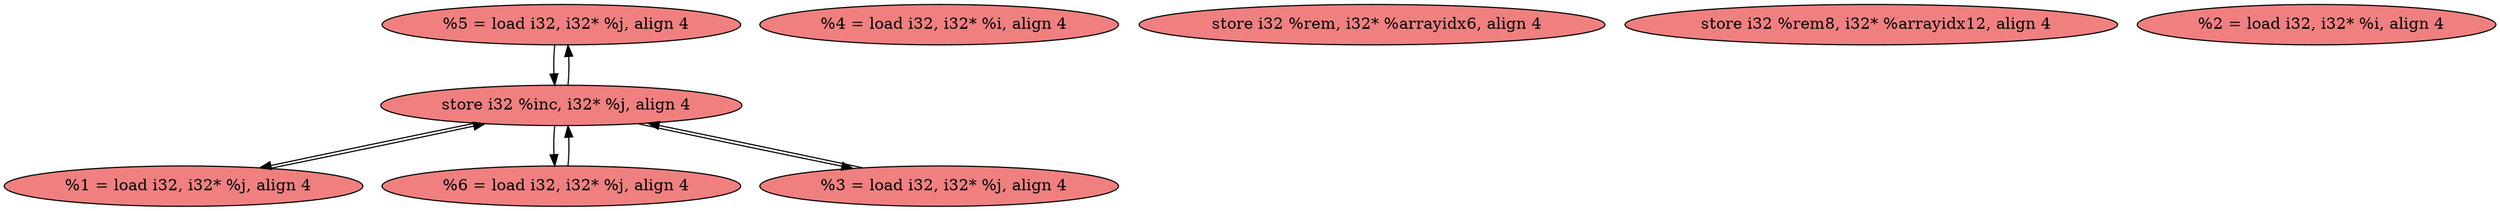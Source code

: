 
digraph G {


node363 [fillcolor=lightcoral,label="  %5 = load i32, i32* %j, align 4",shape=ellipse,style=filled ]
node362 [fillcolor=lightcoral,label="  %1 = load i32, i32* %j, align 4",shape=ellipse,style=filled ]
node356 [fillcolor=lightcoral,label="  %6 = load i32, i32* %j, align 4",shape=ellipse,style=filled ]
node360 [fillcolor=lightcoral,label="  %4 = load i32, i32* %i, align 4",shape=ellipse,style=filled ]
node361 [fillcolor=lightcoral,label="  store i32 %rem, i32* %arrayidx6, align 4",shape=ellipse,style=filled ]
node355 [fillcolor=lightcoral,label="  store i32 %inc, i32* %j, align 4",shape=ellipse,style=filled ]
node358 [fillcolor=lightcoral,label="  %3 = load i32, i32* %j, align 4",shape=ellipse,style=filled ]
node357 [fillcolor=lightcoral,label="  store i32 %rem8, i32* %arrayidx12, align 4",shape=ellipse,style=filled ]
node359 [fillcolor=lightcoral,label="  %2 = load i32, i32* %i, align 4",shape=ellipse,style=filled ]

node355->node362 [ ]
node355->node358 [ ]
node355->node363 [ ]
node355->node356 [ ]
node358->node355 [ ]
node356->node355 [ ]
node363->node355 [ ]
node362->node355 [ ]


}

